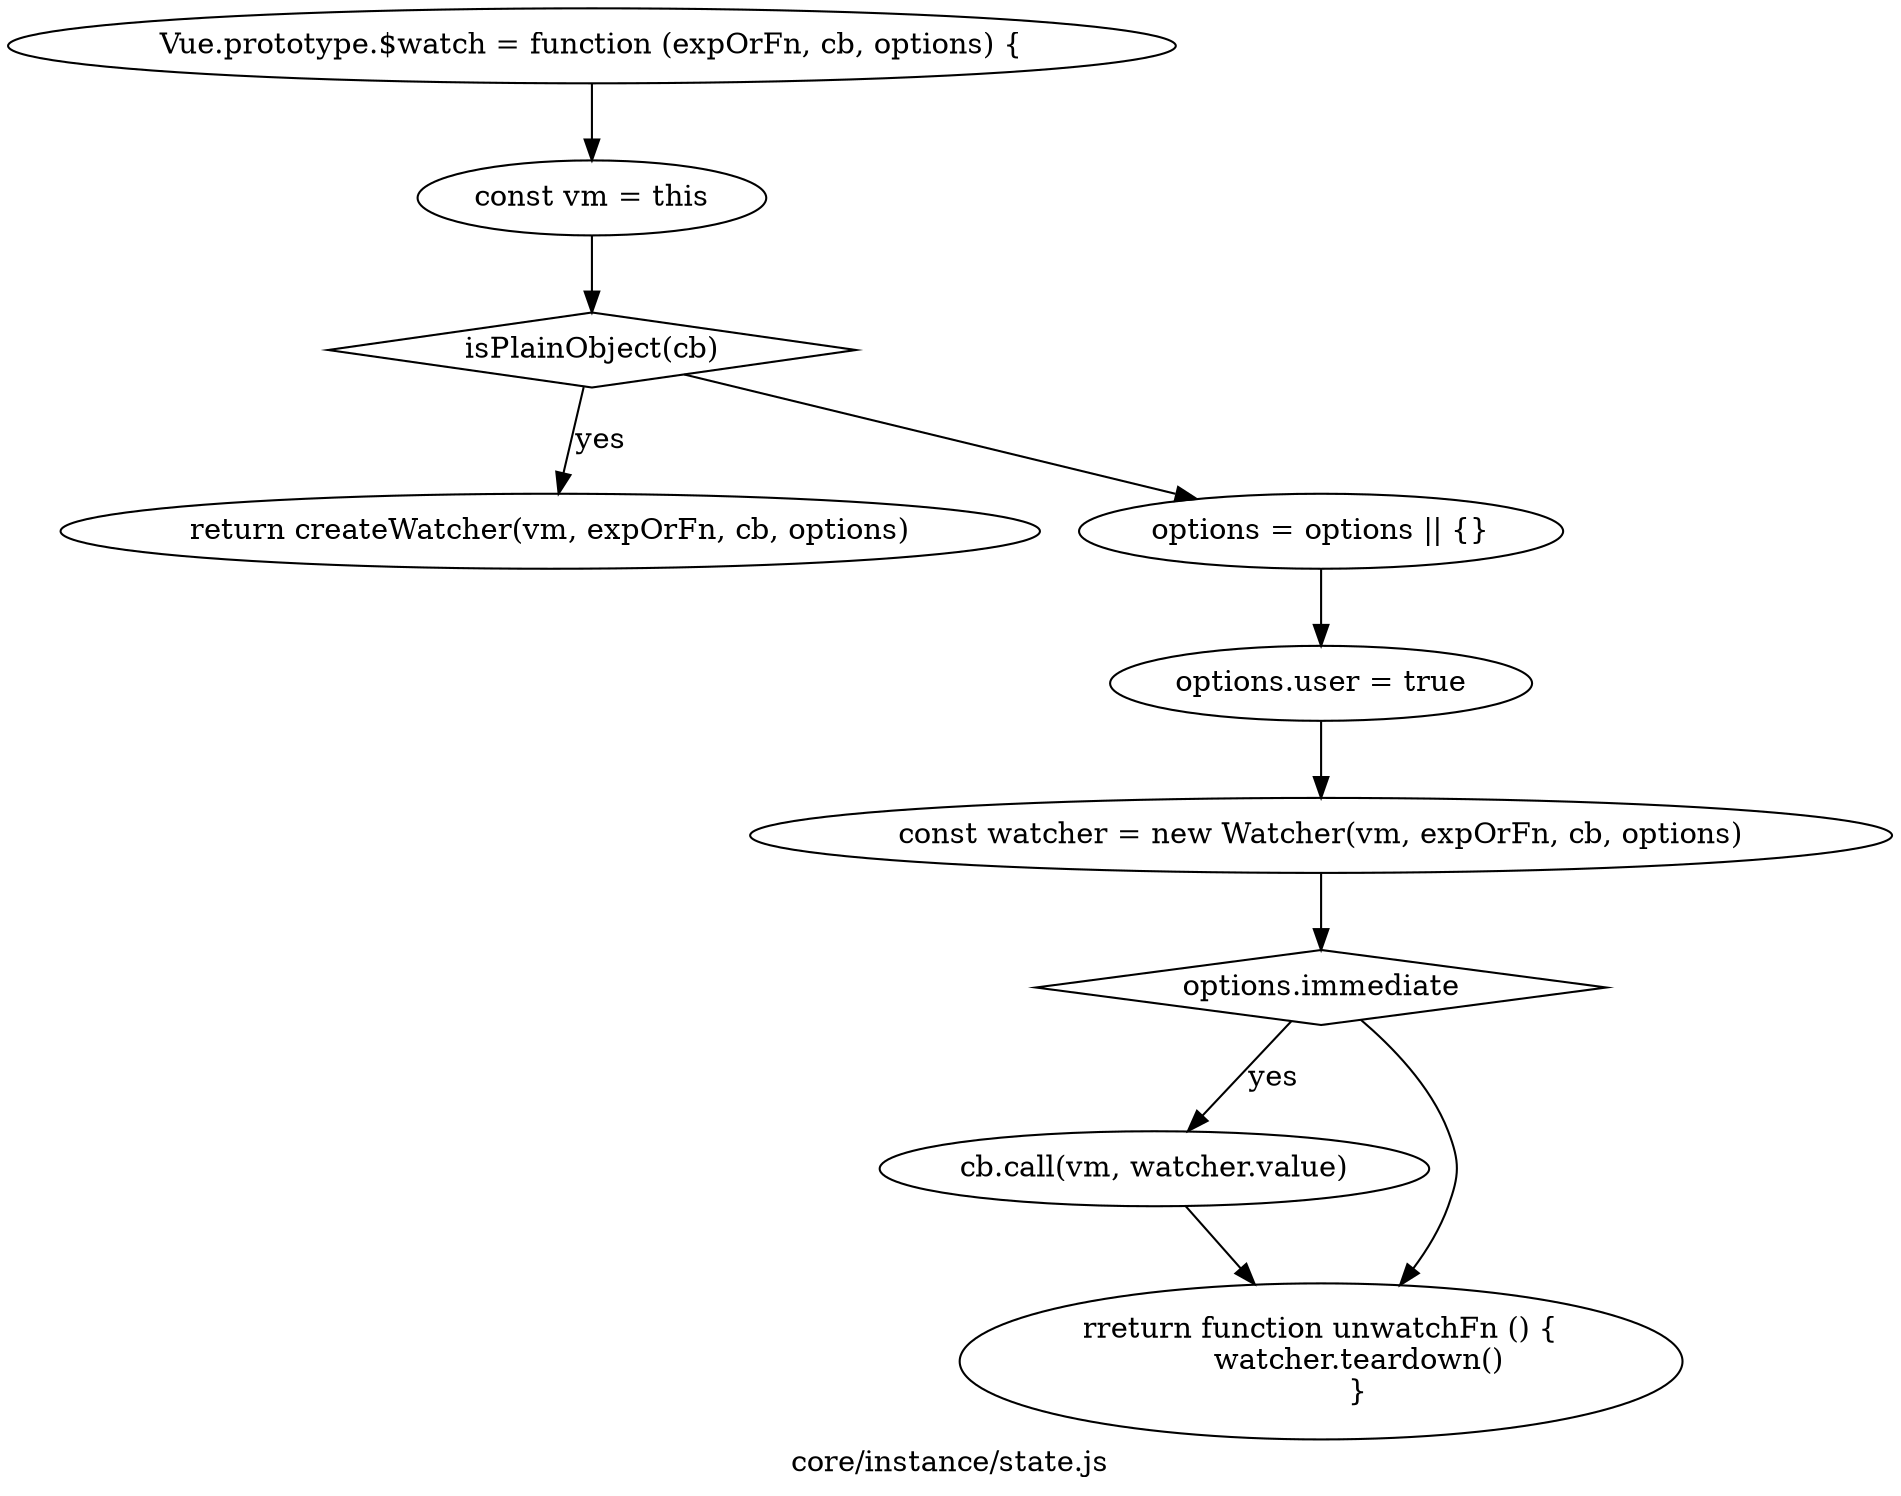 digraph G {
    graph[
        label="core/instance/state.js"
        style=dotted
    ]
    start [
        label="Vue.prototype.$watch = function (expOrFn, cb, options) {"
    ]

    varVm [
        label="const vm = this"
    ]
    start -> varVm
    cbIsObj [
        label="isPlainObject(cb)"
        shape=diamond
    ]
    varVm -> cbIsObj
    returnWatcher [
        label="return createWatcher(vm, expOrFn, cb, options)" 
    ]
    cbIsObj -> returnWatcher [label="yes"]
    resetOptions [
        label="options = options || {}"
    ]
    cbIsObj -> resetOptions
    setUser [
        label="options.user = true"
    ]
    resetOptions -> setUser
    varWatcher [
        label="const watcher = new Watcher(vm, expOrFn, cb, options)"
    ]
    setUser -> varWatcher
    isImmediate [
        label="options.immediate"
        shape=diamond
    ]
    varWatcher -> isImmediate
    call [
        label="cb.call(vm, watcher.value)"
    ]
    isImmediate -> call [label="yes"]
    returnFn [
        label="rreturn function unwatchFn () {
        watcher.teardown()
        }"
    ]
    call -> returnFn
    isImmediate -> returnFn
}